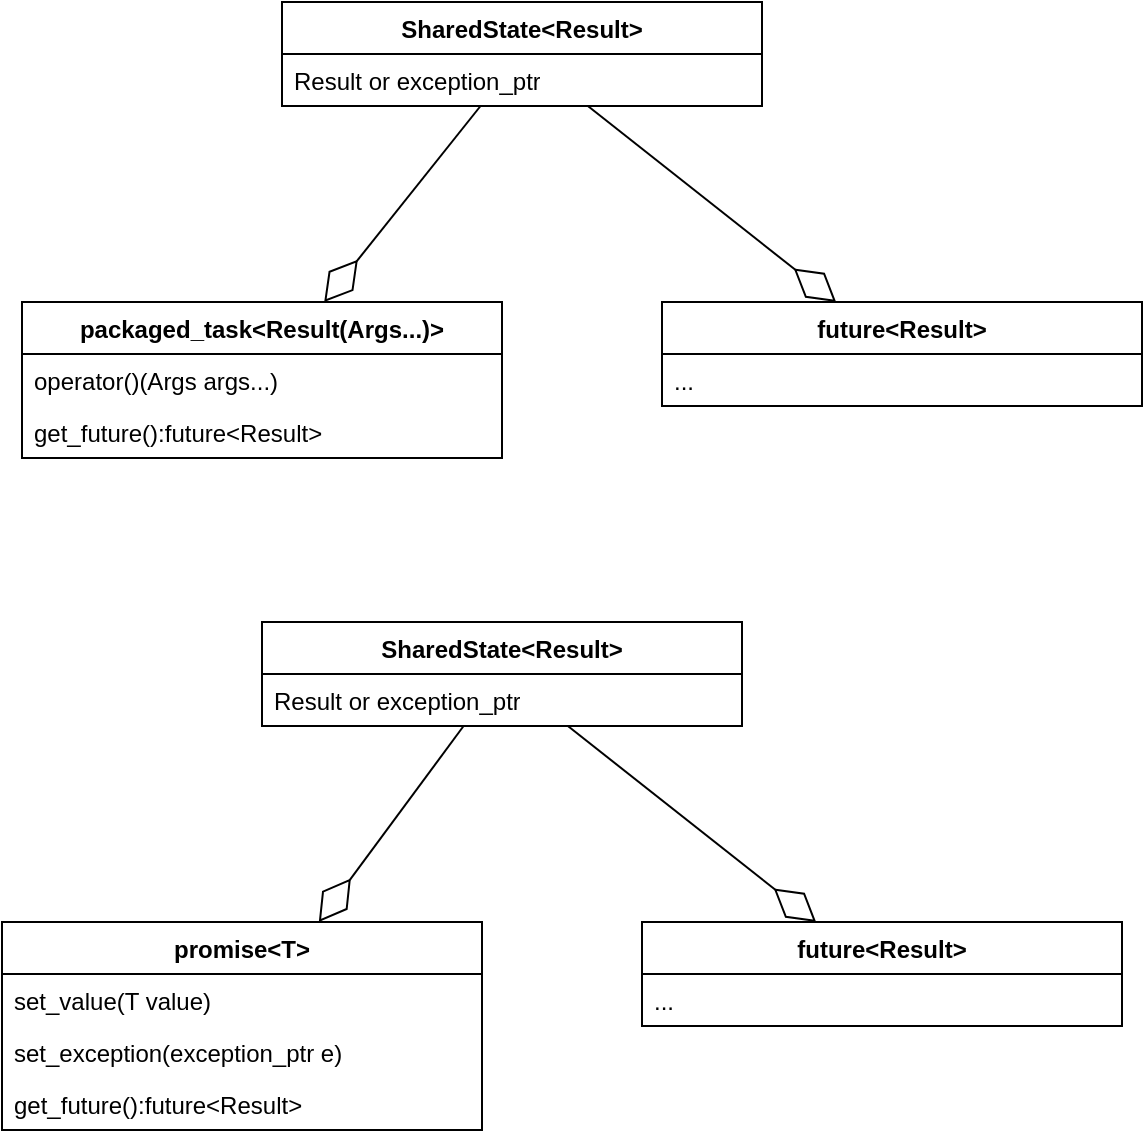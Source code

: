 <mxfile version="26.2.2">
  <diagram name="Page-1" id="oFRDmjf1fn9p2t7U10yW">
    <mxGraphModel dx="1428" dy="841" grid="1" gridSize="10" guides="1" tooltips="1" connect="1" arrows="1" fold="1" page="1" pageScale="1" pageWidth="850" pageHeight="1100" math="0" shadow="0">
      <root>
        <mxCell id="0" />
        <mxCell id="1" parent="0" />
        <mxCell id="fhcQrn-OW_D56HBd0TAl-1" value="packaged_task&amp;lt;Result(Args...)&amp;gt;" style="swimlane;fontStyle=1;align=center;verticalAlign=top;childLayout=stackLayout;horizontal=1;startSize=26;horizontalStack=0;resizeParent=1;resizeParentMax=0;resizeLast=0;collapsible=1;marginBottom=0;whiteSpace=wrap;html=1;" vertex="1" parent="1">
          <mxGeometry x="200" y="200" width="240" height="78" as="geometry" />
        </mxCell>
        <mxCell id="fhcQrn-OW_D56HBd0TAl-2" value="operator()(Args args...)" style="text;strokeColor=none;fillColor=none;align=left;verticalAlign=top;spacingLeft=4;spacingRight=4;overflow=hidden;rotatable=0;points=[[0,0.5],[1,0.5]];portConstraint=eastwest;whiteSpace=wrap;html=1;" vertex="1" parent="fhcQrn-OW_D56HBd0TAl-1">
          <mxGeometry y="26" width="240" height="26" as="geometry" />
        </mxCell>
        <mxCell id="fhcQrn-OW_D56HBd0TAl-4" value="get_future():future&amp;lt;Result&amp;gt;" style="text;strokeColor=none;fillColor=none;align=left;verticalAlign=top;spacingLeft=4;spacingRight=4;overflow=hidden;rotatable=0;points=[[0,0.5],[1,0.5]];portConstraint=eastwest;whiteSpace=wrap;html=1;" vertex="1" parent="fhcQrn-OW_D56HBd0TAl-1">
          <mxGeometry y="52" width="240" height="26" as="geometry" />
        </mxCell>
        <mxCell id="fhcQrn-OW_D56HBd0TAl-5" value="future&amp;lt;Result&amp;gt;" style="swimlane;fontStyle=1;align=center;verticalAlign=top;childLayout=stackLayout;horizontal=1;startSize=26;horizontalStack=0;resizeParent=1;resizeParentMax=0;resizeLast=0;collapsible=1;marginBottom=0;whiteSpace=wrap;html=1;" vertex="1" parent="1">
          <mxGeometry x="520" y="200" width="240" height="52" as="geometry" />
        </mxCell>
        <mxCell id="fhcQrn-OW_D56HBd0TAl-6" value="..." style="text;strokeColor=none;fillColor=none;align=left;verticalAlign=top;spacingLeft=4;spacingRight=4;overflow=hidden;rotatable=0;points=[[0,0.5],[1,0.5]];portConstraint=eastwest;whiteSpace=wrap;html=1;" vertex="1" parent="fhcQrn-OW_D56HBd0TAl-5">
          <mxGeometry y="26" width="240" height="26" as="geometry" />
        </mxCell>
        <mxCell id="fhcQrn-OW_D56HBd0TAl-9" value="SharedState&amp;lt;Result&amp;gt;" style="swimlane;fontStyle=1;align=center;verticalAlign=top;childLayout=stackLayout;horizontal=1;startSize=26;horizontalStack=0;resizeParent=1;resizeParentMax=0;resizeLast=0;collapsible=1;marginBottom=0;whiteSpace=wrap;html=1;" vertex="1" parent="1">
          <mxGeometry x="330" y="50" width="240" height="52" as="geometry" />
        </mxCell>
        <mxCell id="fhcQrn-OW_D56HBd0TAl-12" value="Result or exception_ptr" style="text;strokeColor=none;fillColor=none;align=left;verticalAlign=top;spacingLeft=4;spacingRight=4;overflow=hidden;rotatable=0;points=[[0,0.5],[1,0.5]];portConstraint=eastwest;whiteSpace=wrap;html=1;" vertex="1" parent="fhcQrn-OW_D56HBd0TAl-9">
          <mxGeometry y="26" width="240" height="26" as="geometry" />
        </mxCell>
        <mxCell id="fhcQrn-OW_D56HBd0TAl-13" value="" style="endArrow=diamondThin;endFill=0;endSize=24;html=1;rounded=0;" edge="1" parent="1" source="fhcQrn-OW_D56HBd0TAl-9" target="fhcQrn-OW_D56HBd0TAl-1">
          <mxGeometry width="160" relative="1" as="geometry">
            <mxPoint x="300" y="160" as="sourcePoint" />
            <mxPoint x="460" y="160" as="targetPoint" />
          </mxGeometry>
        </mxCell>
        <mxCell id="fhcQrn-OW_D56HBd0TAl-14" value="" style="endArrow=diamondThin;endFill=0;endSize=24;html=1;rounded=0;" edge="1" parent="1" source="fhcQrn-OW_D56HBd0TAl-9" target="fhcQrn-OW_D56HBd0TAl-5">
          <mxGeometry width="160" relative="1" as="geometry">
            <mxPoint x="300" y="160" as="sourcePoint" />
            <mxPoint x="460" y="160" as="targetPoint" />
          </mxGeometry>
        </mxCell>
        <mxCell id="fhcQrn-OW_D56HBd0TAl-15" value="promise&amp;lt;T&amp;gt;" style="swimlane;fontStyle=1;align=center;verticalAlign=top;childLayout=stackLayout;horizontal=1;startSize=26;horizontalStack=0;resizeParent=1;resizeParentMax=0;resizeLast=0;collapsible=1;marginBottom=0;whiteSpace=wrap;html=1;" vertex="1" parent="1">
          <mxGeometry x="190" y="510" width="240" height="104" as="geometry" />
        </mxCell>
        <mxCell id="fhcQrn-OW_D56HBd0TAl-16" value="set_value(T value)" style="text;strokeColor=none;fillColor=none;align=left;verticalAlign=top;spacingLeft=4;spacingRight=4;overflow=hidden;rotatable=0;points=[[0,0.5],[1,0.5]];portConstraint=eastwest;whiteSpace=wrap;html=1;" vertex="1" parent="fhcQrn-OW_D56HBd0TAl-15">
          <mxGeometry y="26" width="240" height="26" as="geometry" />
        </mxCell>
        <mxCell id="fhcQrn-OW_D56HBd0TAl-25" value="set_exception(exception_ptr e)" style="text;strokeColor=none;fillColor=none;align=left;verticalAlign=top;spacingLeft=4;spacingRight=4;overflow=hidden;rotatable=0;points=[[0,0.5],[1,0.5]];portConstraint=eastwest;whiteSpace=wrap;html=1;" vertex="1" parent="fhcQrn-OW_D56HBd0TAl-15">
          <mxGeometry y="52" width="240" height="26" as="geometry" />
        </mxCell>
        <mxCell id="fhcQrn-OW_D56HBd0TAl-18" value="get_future():future&amp;lt;Result&amp;gt;" style="text;strokeColor=none;fillColor=none;align=left;verticalAlign=top;spacingLeft=4;spacingRight=4;overflow=hidden;rotatable=0;points=[[0,0.5],[1,0.5]];portConstraint=eastwest;whiteSpace=wrap;html=1;" vertex="1" parent="fhcQrn-OW_D56HBd0TAl-15">
          <mxGeometry y="78" width="240" height="26" as="geometry" />
        </mxCell>
        <mxCell id="fhcQrn-OW_D56HBd0TAl-19" value="future&amp;lt;Result&amp;gt;" style="swimlane;fontStyle=1;align=center;verticalAlign=top;childLayout=stackLayout;horizontal=1;startSize=26;horizontalStack=0;resizeParent=1;resizeParentMax=0;resizeLast=0;collapsible=1;marginBottom=0;whiteSpace=wrap;html=1;" vertex="1" parent="1">
          <mxGeometry x="510" y="510" width="240" height="52" as="geometry" />
        </mxCell>
        <mxCell id="fhcQrn-OW_D56HBd0TAl-20" value="..." style="text;strokeColor=none;fillColor=none;align=left;verticalAlign=top;spacingLeft=4;spacingRight=4;overflow=hidden;rotatable=0;points=[[0,0.5],[1,0.5]];portConstraint=eastwest;whiteSpace=wrap;html=1;" vertex="1" parent="fhcQrn-OW_D56HBd0TAl-19">
          <mxGeometry y="26" width="240" height="26" as="geometry" />
        </mxCell>
        <mxCell id="fhcQrn-OW_D56HBd0TAl-21" value="SharedState&amp;lt;Result&amp;gt;" style="swimlane;fontStyle=1;align=center;verticalAlign=top;childLayout=stackLayout;horizontal=1;startSize=26;horizontalStack=0;resizeParent=1;resizeParentMax=0;resizeLast=0;collapsible=1;marginBottom=0;whiteSpace=wrap;html=1;" vertex="1" parent="1">
          <mxGeometry x="320" y="360" width="240" height="52" as="geometry" />
        </mxCell>
        <mxCell id="fhcQrn-OW_D56HBd0TAl-22" value="Result or exception_ptr" style="text;strokeColor=none;fillColor=none;align=left;verticalAlign=top;spacingLeft=4;spacingRight=4;overflow=hidden;rotatable=0;points=[[0,0.5],[1,0.5]];portConstraint=eastwest;whiteSpace=wrap;html=1;" vertex="1" parent="fhcQrn-OW_D56HBd0TAl-21">
          <mxGeometry y="26" width="240" height="26" as="geometry" />
        </mxCell>
        <mxCell id="fhcQrn-OW_D56HBd0TAl-23" value="" style="endArrow=diamondThin;endFill=0;endSize=24;html=1;rounded=0;" edge="1" source="fhcQrn-OW_D56HBd0TAl-21" target="fhcQrn-OW_D56HBd0TAl-15" parent="1">
          <mxGeometry width="160" relative="1" as="geometry">
            <mxPoint x="290" y="470" as="sourcePoint" />
            <mxPoint x="450" y="470" as="targetPoint" />
          </mxGeometry>
        </mxCell>
        <mxCell id="fhcQrn-OW_D56HBd0TAl-24" value="" style="endArrow=diamondThin;endFill=0;endSize=24;html=1;rounded=0;" edge="1" source="fhcQrn-OW_D56HBd0TAl-21" target="fhcQrn-OW_D56HBd0TAl-19" parent="1">
          <mxGeometry width="160" relative="1" as="geometry">
            <mxPoint x="290" y="470" as="sourcePoint" />
            <mxPoint x="450" y="470" as="targetPoint" />
          </mxGeometry>
        </mxCell>
      </root>
    </mxGraphModel>
  </diagram>
</mxfile>
